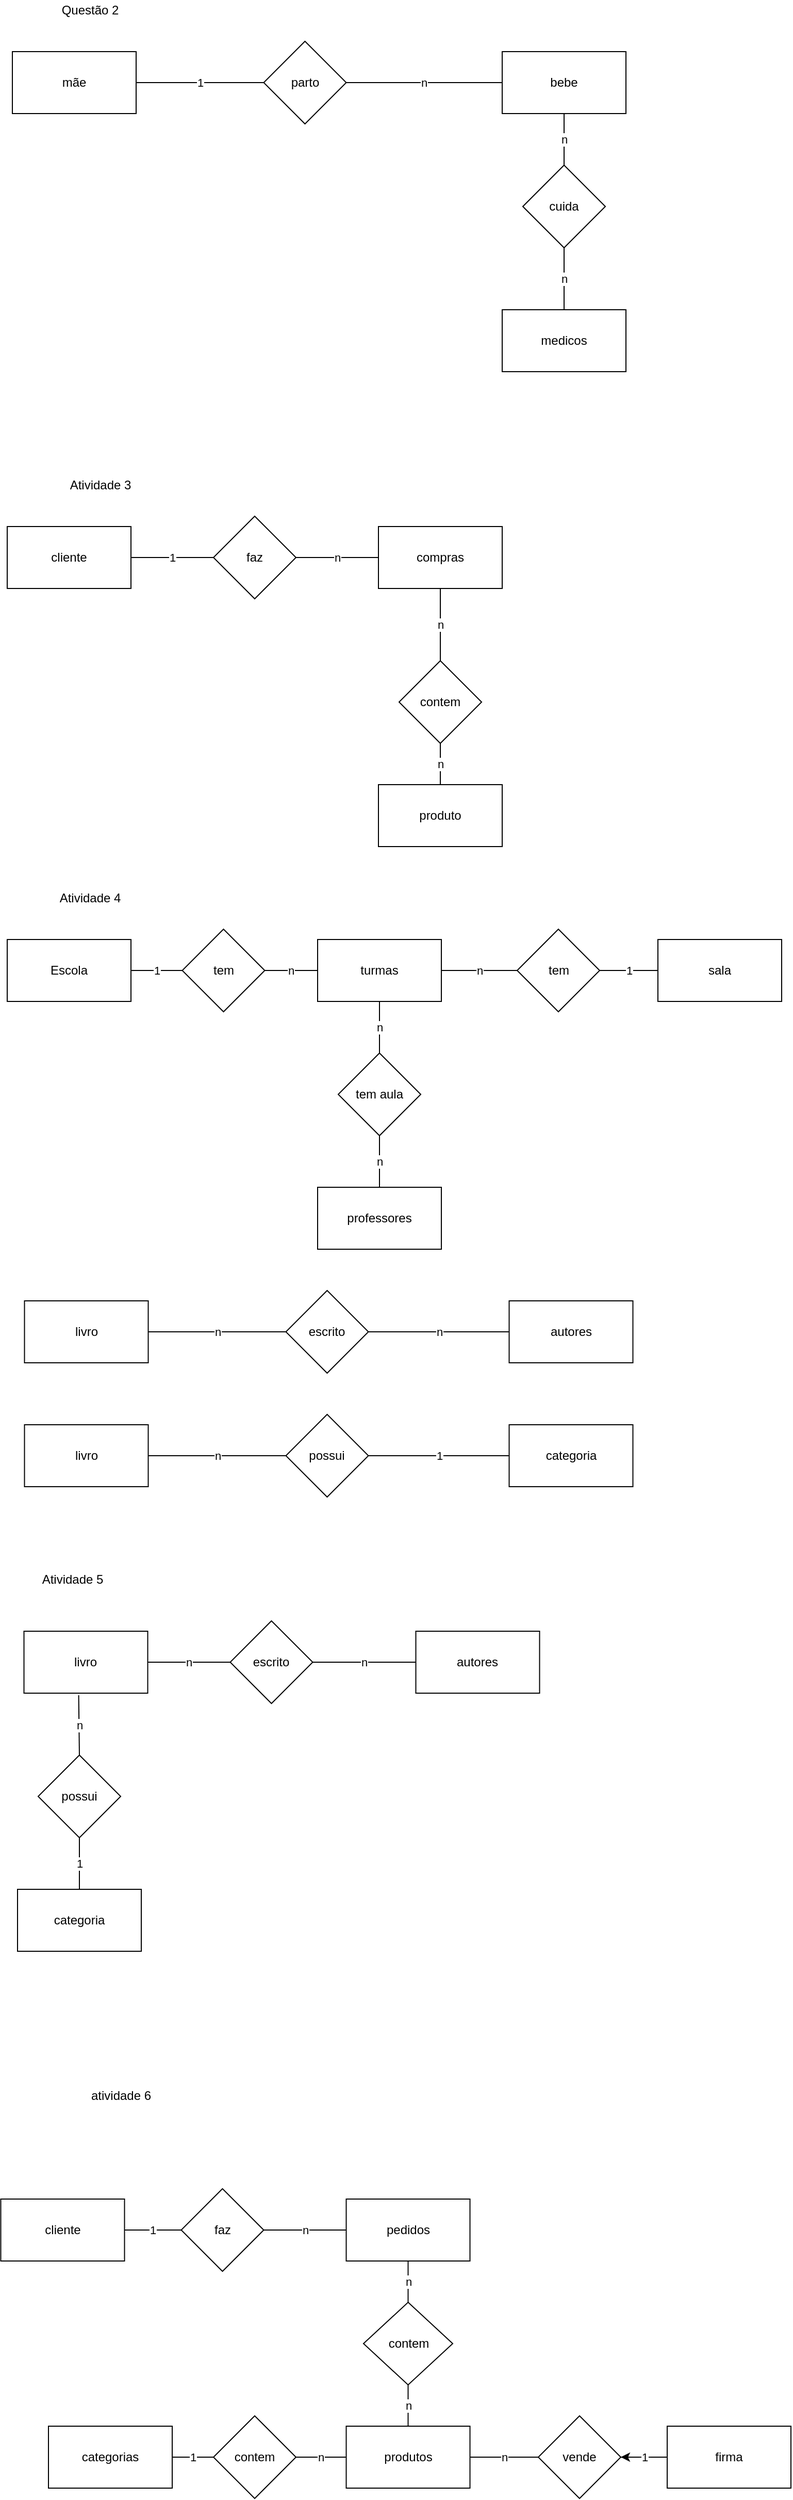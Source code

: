 <mxfile version="13.5.5" type="github">
  <diagram id="w2r-ZYbkxM-OtNSrUkWs" name="Page-1">
    <mxGraphModel dx="862" dy="1651" grid="1" gridSize="10" guides="1" tooltips="1" connect="1" arrows="1" fold="1" page="1" pageScale="1" pageWidth="827" pageHeight="1169" math="0" shadow="0">
      <root>
        <mxCell id="0" />
        <mxCell id="1" parent="0" />
        <mxCell id="siOsUkltjjiD13jDmhsd-1" value="mãe" style="rounded=0;whiteSpace=wrap;html=1;" vertex="1" parent="1">
          <mxGeometry x="125" y="-30" width="120" height="60" as="geometry" />
        </mxCell>
        <mxCell id="siOsUkltjjiD13jDmhsd-2" value="bebe" style="rounded=0;whiteSpace=wrap;html=1;" vertex="1" parent="1">
          <mxGeometry x="600" y="-30" width="120" height="60" as="geometry" />
        </mxCell>
        <mxCell id="siOsUkltjjiD13jDmhsd-3" value="n" style="endArrow=none;html=1;exitX=1;exitY=0.5;exitDx=0;exitDy=0;entryX=0;entryY=0.5;entryDx=0;entryDy=0;" edge="1" parent="1" source="siOsUkltjjiD13jDmhsd-4" target="siOsUkltjjiD13jDmhsd-2">
          <mxGeometry width="50" height="50" relative="1" as="geometry">
            <mxPoint x="400" y="165" as="sourcePoint" />
            <mxPoint x="450" y="115" as="targetPoint" />
          </mxGeometry>
        </mxCell>
        <mxCell id="siOsUkltjjiD13jDmhsd-4" value="parto" style="rhombus;whiteSpace=wrap;html=1;" vertex="1" parent="1">
          <mxGeometry x="368.75" y="-40" width="80" height="80" as="geometry" />
        </mxCell>
        <mxCell id="siOsUkltjjiD13jDmhsd-5" value="1" style="endArrow=none;html=1;exitX=1;exitY=0.5;exitDx=0;exitDy=0;entryX=0;entryY=0.5;entryDx=0;entryDy=0;" edge="1" parent="1" source="siOsUkltjjiD13jDmhsd-1" target="siOsUkltjjiD13jDmhsd-4">
          <mxGeometry width="50" height="50" relative="1" as="geometry">
            <mxPoint x="240" y="140" as="sourcePoint" />
            <mxPoint x="590" y="140" as="targetPoint" />
          </mxGeometry>
        </mxCell>
        <mxCell id="siOsUkltjjiD13jDmhsd-6" value="medicos" style="rounded=0;whiteSpace=wrap;html=1;" vertex="1" parent="1">
          <mxGeometry x="600" y="220" width="120" height="60" as="geometry" />
        </mxCell>
        <mxCell id="siOsUkltjjiD13jDmhsd-9" value="cuida" style="rhombus;whiteSpace=wrap;html=1;" vertex="1" parent="1">
          <mxGeometry x="620" y="80" width="80" height="80" as="geometry" />
        </mxCell>
        <mxCell id="siOsUkltjjiD13jDmhsd-11" value="Questão 2" style="text;html=1;align=center;verticalAlign=middle;resizable=0;points=[];autosize=1;" vertex="1" parent="1">
          <mxGeometry x="165.25" y="-80" width="70" height="20" as="geometry" />
        </mxCell>
        <mxCell id="siOsUkltjjiD13jDmhsd-12" value="Atividade 3&lt;br&gt;" style="text;html=1;align=center;verticalAlign=middle;resizable=0;points=[];autosize=1;" vertex="1" parent="1">
          <mxGeometry x="175" y="380" width="70" height="20" as="geometry" />
        </mxCell>
        <mxCell id="siOsUkltjjiD13jDmhsd-13" value="cliente" style="rounded=0;whiteSpace=wrap;html=1;" vertex="1" parent="1">
          <mxGeometry x="120" y="430" width="120" height="60" as="geometry" />
        </mxCell>
        <mxCell id="siOsUkltjjiD13jDmhsd-14" value="compras" style="rounded=0;whiteSpace=wrap;html=1;" vertex="1" parent="1">
          <mxGeometry x="480" y="430" width="120" height="60" as="geometry" />
        </mxCell>
        <mxCell id="siOsUkltjjiD13jDmhsd-15" value="n" style="endArrow=none;html=1;exitX=1;exitY=0.5;exitDx=0;exitDy=0;entryX=0;entryY=0.5;entryDx=0;entryDy=0;" edge="1" parent="1" source="siOsUkltjjiD13jDmhsd-16" target="siOsUkltjjiD13jDmhsd-14">
          <mxGeometry width="50" height="50" relative="1" as="geometry">
            <mxPoint x="400" y="485" as="sourcePoint" />
            <mxPoint x="450" y="435" as="targetPoint" />
          </mxGeometry>
        </mxCell>
        <mxCell id="siOsUkltjjiD13jDmhsd-16" value="faz" style="rhombus;whiteSpace=wrap;html=1;" vertex="1" parent="1">
          <mxGeometry x="320" y="420" width="80" height="80" as="geometry" />
        </mxCell>
        <mxCell id="siOsUkltjjiD13jDmhsd-17" value="1" style="endArrow=none;html=1;exitX=1;exitY=0.5;exitDx=0;exitDy=0;entryX=0;entryY=0.5;entryDx=0;entryDy=0;" edge="1" parent="1" source="siOsUkltjjiD13jDmhsd-13" target="siOsUkltjjiD13jDmhsd-16">
          <mxGeometry width="50" height="50" relative="1" as="geometry">
            <mxPoint x="240" y="460" as="sourcePoint" />
            <mxPoint x="590" y="460" as="targetPoint" />
          </mxGeometry>
        </mxCell>
        <mxCell id="siOsUkltjjiD13jDmhsd-18" value="produto" style="rounded=0;whiteSpace=wrap;html=1;" vertex="1" parent="1">
          <mxGeometry x="480" y="680" width="120" height="60" as="geometry" />
        </mxCell>
        <mxCell id="siOsUkltjjiD13jDmhsd-20" value="n" style="endArrow=none;html=1;entryX=0.5;entryY=1;entryDx=0;entryDy=0;" edge="1" parent="1" source="siOsUkltjjiD13jDmhsd-21" target="siOsUkltjjiD13jDmhsd-14">
          <mxGeometry width="50" height="50" relative="1" as="geometry">
            <mxPoint x="400" y="605" as="sourcePoint" />
            <mxPoint x="620" y="570" as="targetPoint" />
          </mxGeometry>
        </mxCell>
        <mxCell id="siOsUkltjjiD13jDmhsd-21" value="contem" style="rhombus;whiteSpace=wrap;html=1;" vertex="1" parent="1">
          <mxGeometry x="500" y="560" width="80" height="80" as="geometry" />
        </mxCell>
        <mxCell id="siOsUkltjjiD13jDmhsd-22" value="n" style="endArrow=none;html=1;exitX=0.5;exitY=0;exitDx=0;exitDy=0;entryX=0.5;entryY=1;entryDx=0;entryDy=0;" edge="1" parent="1" source="siOsUkltjjiD13jDmhsd-18" target="siOsUkltjjiD13jDmhsd-21">
          <mxGeometry x="0.004" width="50" height="50" relative="1" as="geometry">
            <mxPoint x="240" y="580" as="sourcePoint" />
            <mxPoint x="590" y="580" as="targetPoint" />
            <mxPoint as="offset" />
          </mxGeometry>
        </mxCell>
        <mxCell id="siOsUkltjjiD13jDmhsd-23" value="Atividade 4&lt;br&gt;" style="text;html=1;align=center;verticalAlign=middle;resizable=0;points=[];autosize=1;" vertex="1" parent="1">
          <mxGeometry x="165.25" y="780" width="70" height="20" as="geometry" />
        </mxCell>
        <mxCell id="siOsUkltjjiD13jDmhsd-24" value="Escola" style="rounded=0;whiteSpace=wrap;html=1;" vertex="1" parent="1">
          <mxGeometry x="120" y="830" width="120" height="60" as="geometry" />
        </mxCell>
        <mxCell id="siOsUkltjjiD13jDmhsd-25" value="turmas" style="rounded=0;whiteSpace=wrap;html=1;" vertex="1" parent="1">
          <mxGeometry x="421" y="830" width="120" height="60" as="geometry" />
        </mxCell>
        <mxCell id="siOsUkltjjiD13jDmhsd-26" value="n" style="endArrow=none;html=1;exitX=1;exitY=0.5;exitDx=0;exitDy=0;entryX=0;entryY=0.5;entryDx=0;entryDy=0;" edge="1" parent="1" source="siOsUkltjjiD13jDmhsd-27" target="siOsUkltjjiD13jDmhsd-25">
          <mxGeometry width="50" height="50" relative="1" as="geometry">
            <mxPoint x="400" y="885" as="sourcePoint" />
            <mxPoint x="450" y="835" as="targetPoint" />
          </mxGeometry>
        </mxCell>
        <mxCell id="siOsUkltjjiD13jDmhsd-27" value="tem" style="rhombus;whiteSpace=wrap;html=1;" vertex="1" parent="1">
          <mxGeometry x="289.75" y="820" width="80" height="80" as="geometry" />
        </mxCell>
        <mxCell id="siOsUkltjjiD13jDmhsd-28" value="1" style="endArrow=none;html=1;exitX=1;exitY=0.5;exitDx=0;exitDy=0;entryX=0;entryY=0.5;entryDx=0;entryDy=0;" edge="1" parent="1" source="siOsUkltjjiD13jDmhsd-24" target="siOsUkltjjiD13jDmhsd-27">
          <mxGeometry width="50" height="50" relative="1" as="geometry">
            <mxPoint x="240" y="860" as="sourcePoint" />
            <mxPoint x="590" y="860" as="targetPoint" />
          </mxGeometry>
        </mxCell>
        <mxCell id="siOsUkltjjiD13jDmhsd-30" value="professores" style="rounded=0;whiteSpace=wrap;html=1;" vertex="1" parent="1">
          <mxGeometry x="421" y="1070" width="120" height="60" as="geometry" />
        </mxCell>
        <mxCell id="siOsUkltjjiD13jDmhsd-31" value="n" style="endArrow=none;html=1;exitX=0.5;exitY=1;exitDx=0;exitDy=0;entryX=0.5;entryY=0;entryDx=0;entryDy=0;" edge="1" parent="1" source="siOsUkltjjiD13jDmhsd-32" target="siOsUkltjjiD13jDmhsd-30">
          <mxGeometry width="50" height="50" relative="1" as="geometry">
            <mxPoint x="394.75" y="1205" as="sourcePoint" />
            <mxPoint x="444.75" y="1155" as="targetPoint" />
          </mxGeometry>
        </mxCell>
        <mxCell id="siOsUkltjjiD13jDmhsd-32" value="tem aula" style="rhombus;whiteSpace=wrap;html=1;" vertex="1" parent="1">
          <mxGeometry x="441" y="940" width="80" height="80" as="geometry" />
        </mxCell>
        <mxCell id="siOsUkltjjiD13jDmhsd-33" value="n" style="endArrow=none;html=1;exitX=0.5;exitY=1;exitDx=0;exitDy=0;entryX=0.5;entryY=0;entryDx=0;entryDy=0;" edge="1" parent="1" source="siOsUkltjjiD13jDmhsd-25" target="siOsUkltjjiD13jDmhsd-32">
          <mxGeometry width="50" height="50" relative="1" as="geometry">
            <mxPoint x="234.75" y="1180" as="sourcePoint" />
            <mxPoint x="584.75" y="1180" as="targetPoint" />
          </mxGeometry>
        </mxCell>
        <mxCell id="siOsUkltjjiD13jDmhsd-40" value="sala" style="rounded=0;whiteSpace=wrap;html=1;" vertex="1" parent="1">
          <mxGeometry x="751" y="830" width="120" height="60" as="geometry" />
        </mxCell>
        <mxCell id="siOsUkltjjiD13jDmhsd-41" value="1" style="endArrow=none;html=1;exitX=1;exitY=0.5;exitDx=0;exitDy=0;entryX=0;entryY=0.5;entryDx=0;entryDy=0;" edge="1" parent="1" source="siOsUkltjjiD13jDmhsd-42" target="siOsUkltjjiD13jDmhsd-40">
          <mxGeometry width="50" height="50" relative="1" as="geometry">
            <mxPoint x="641" y="885" as="sourcePoint" />
            <mxPoint x="691" y="835" as="targetPoint" />
          </mxGeometry>
        </mxCell>
        <mxCell id="siOsUkltjjiD13jDmhsd-42" value="tem" style="rhombus;whiteSpace=wrap;html=1;" vertex="1" parent="1">
          <mxGeometry x="614.5" y="820" width="80" height="80" as="geometry" />
        </mxCell>
        <mxCell id="siOsUkltjjiD13jDmhsd-43" value="n" style="endArrow=none;html=1;entryX=0;entryY=0.5;entryDx=0;entryDy=0;" edge="1" parent="1" target="siOsUkltjjiD13jDmhsd-42">
          <mxGeometry width="50" height="50" relative="1" as="geometry">
            <mxPoint x="541" y="860" as="sourcePoint" />
            <mxPoint x="831" y="860" as="targetPoint" />
          </mxGeometry>
        </mxCell>
        <mxCell id="siOsUkltjjiD13jDmhsd-44" value="livro" style="rounded=0;whiteSpace=wrap;html=1;" vertex="1" parent="1">
          <mxGeometry x="136.25" y="1500" width="120" height="60" as="geometry" />
        </mxCell>
        <mxCell id="siOsUkltjjiD13jDmhsd-45" value="autores" style="rounded=0;whiteSpace=wrap;html=1;" vertex="1" parent="1">
          <mxGeometry x="516.25" y="1500" width="120" height="60" as="geometry" />
        </mxCell>
        <mxCell id="siOsUkltjjiD13jDmhsd-46" value="n" style="endArrow=none;html=1;exitX=1;exitY=0.5;exitDx=0;exitDy=0;entryX=0;entryY=0.5;entryDx=0;entryDy=0;" edge="1" parent="1" source="siOsUkltjjiD13jDmhsd-47" target="siOsUkltjjiD13jDmhsd-45">
          <mxGeometry width="50" height="50" relative="1" as="geometry">
            <mxPoint x="416.25" y="1555" as="sourcePoint" />
            <mxPoint x="466.25" y="1505" as="targetPoint" />
          </mxGeometry>
        </mxCell>
        <mxCell id="siOsUkltjjiD13jDmhsd-47" value="escrito" style="rhombus;whiteSpace=wrap;html=1;" vertex="1" parent="1">
          <mxGeometry x="336.25" y="1490" width="80" height="80" as="geometry" />
        </mxCell>
        <mxCell id="siOsUkltjjiD13jDmhsd-48" value="n" style="endArrow=none;html=1;exitX=1;exitY=0.5;exitDx=0;exitDy=0;entryX=0;entryY=0.5;entryDx=0;entryDy=0;" edge="1" parent="1" source="siOsUkltjjiD13jDmhsd-44" target="siOsUkltjjiD13jDmhsd-47">
          <mxGeometry width="50" height="50" relative="1" as="geometry">
            <mxPoint x="256.25" y="1530" as="sourcePoint" />
            <mxPoint x="606.25" y="1530" as="targetPoint" />
          </mxGeometry>
        </mxCell>
        <mxCell id="siOsUkltjjiD13jDmhsd-50" value="categoria" style="rounded=0;whiteSpace=wrap;html=1;" vertex="1" parent="1">
          <mxGeometry x="130" y="1750" width="120" height="60" as="geometry" />
        </mxCell>
        <mxCell id="siOsUkltjjiD13jDmhsd-51" value="1" style="endArrow=none;html=1;exitX=0.5;exitY=1;exitDx=0;exitDy=0;entryX=0.5;entryY=0;entryDx=0;entryDy=0;" edge="1" parent="1" source="siOsUkltjjiD13jDmhsd-52" target="siOsUkltjjiD13jDmhsd-50">
          <mxGeometry width="50" height="50" relative="1" as="geometry">
            <mxPoint x="416.25" y="1675" as="sourcePoint" />
            <mxPoint x="466.25" y="1625" as="targetPoint" />
          </mxGeometry>
        </mxCell>
        <mxCell id="siOsUkltjjiD13jDmhsd-52" value="possui" style="rhombus;whiteSpace=wrap;html=1;" vertex="1" parent="1">
          <mxGeometry x="150" y="1620" width="80" height="80" as="geometry" />
        </mxCell>
        <mxCell id="siOsUkltjjiD13jDmhsd-53" value="n" style="endArrow=none;html=1;exitX=0.442;exitY=1.033;exitDx=0;exitDy=0;entryX=0.5;entryY=0;entryDx=0;entryDy=0;exitPerimeter=0;" edge="1" parent="1" source="siOsUkltjjiD13jDmhsd-44" target="siOsUkltjjiD13jDmhsd-52">
          <mxGeometry width="50" height="50" relative="1" as="geometry">
            <mxPoint x="256.25" y="1650" as="sourcePoint" />
            <mxPoint x="606.25" y="1650" as="targetPoint" />
          </mxGeometry>
        </mxCell>
        <mxCell id="siOsUkltjjiD13jDmhsd-59" value="Atividade 5" style="text;html=1;align=center;verticalAlign=middle;resizable=0;points=[];autosize=1;" vertex="1" parent="1">
          <mxGeometry x="148.25" y="1440" width="70" height="20" as="geometry" />
        </mxCell>
        <mxCell id="siOsUkltjjiD13jDmhsd-60" value="cliente" style="rounded=0;whiteSpace=wrap;html=1;" vertex="1" parent="1">
          <mxGeometry x="113.75" y="2050" width="120" height="60" as="geometry" />
        </mxCell>
        <mxCell id="siOsUkltjjiD13jDmhsd-61" value="pedidos" style="rounded=0;whiteSpace=wrap;html=1;" vertex="1" parent="1">
          <mxGeometry x="448.75" y="2050" width="120" height="60" as="geometry" />
        </mxCell>
        <mxCell id="siOsUkltjjiD13jDmhsd-62" value="n" style="endArrow=none;html=1;exitX=1;exitY=0.5;exitDx=0;exitDy=0;entryX=0;entryY=0.5;entryDx=0;entryDy=0;" edge="1" parent="1" source="siOsUkltjjiD13jDmhsd-63" target="siOsUkltjjiD13jDmhsd-61">
          <mxGeometry width="50" height="50" relative="1" as="geometry">
            <mxPoint x="393.75" y="2105" as="sourcePoint" />
            <mxPoint x="443.75" y="2055" as="targetPoint" />
          </mxGeometry>
        </mxCell>
        <mxCell id="siOsUkltjjiD13jDmhsd-63" value="faz" style="rhombus;whiteSpace=wrap;html=1;" vertex="1" parent="1">
          <mxGeometry x="288.75" y="2040" width="80" height="80" as="geometry" />
        </mxCell>
        <mxCell id="siOsUkltjjiD13jDmhsd-64" value="1" style="endArrow=none;html=1;exitX=1;exitY=0.5;exitDx=0;exitDy=0;entryX=0;entryY=0.5;entryDx=0;entryDy=0;" edge="1" parent="1" source="siOsUkltjjiD13jDmhsd-60" target="siOsUkltjjiD13jDmhsd-63">
          <mxGeometry width="50" height="50" relative="1" as="geometry">
            <mxPoint x="233.75" y="2080" as="sourcePoint" />
            <mxPoint x="583.75" y="2080" as="targetPoint" />
          </mxGeometry>
        </mxCell>
        <mxCell id="siOsUkltjjiD13jDmhsd-66" value="produtos" style="rounded=0;whiteSpace=wrap;html=1;" vertex="1" parent="1">
          <mxGeometry x="448.75" y="2270" width="120" height="60" as="geometry" />
        </mxCell>
        <mxCell id="siOsUkltjjiD13jDmhsd-67" value="n" style="endArrow=none;html=1;exitX=0.5;exitY=1;exitDx=0;exitDy=0;entryX=0.5;entryY=0;entryDx=0;entryDy=0;" edge="1" parent="1" source="siOsUkltjjiD13jDmhsd-68" target="siOsUkltjjiD13jDmhsd-66">
          <mxGeometry width="50" height="50" relative="1" as="geometry">
            <mxPoint x="390" y="2455" as="sourcePoint" />
            <mxPoint x="440" y="2405" as="targetPoint" />
          </mxGeometry>
        </mxCell>
        <mxCell id="siOsUkltjjiD13jDmhsd-68" value="contem" style="rhombus;whiteSpace=wrap;html=1;" vertex="1" parent="1">
          <mxGeometry x="465.5" y="2150" width="86.5" height="80" as="geometry" />
        </mxCell>
        <mxCell id="siOsUkltjjiD13jDmhsd-69" value="n" style="endArrow=none;html=1;exitX=0.5;exitY=1;exitDx=0;exitDy=0;entryX=0.5;entryY=0;entryDx=0;entryDy=0;" edge="1" parent="1" source="siOsUkltjjiD13jDmhsd-61" target="siOsUkltjjiD13jDmhsd-68">
          <mxGeometry width="50" height="50" relative="1" as="geometry">
            <mxPoint x="230" y="2430" as="sourcePoint" />
            <mxPoint x="580" y="2430" as="targetPoint" />
          </mxGeometry>
        </mxCell>
        <mxCell id="siOsUkltjjiD13jDmhsd-73" value="n" style="endArrow=none;html=1;exitX=0.5;exitY=0;exitDx=0;exitDy=0;entryX=0.5;entryY=1;entryDx=0;entryDy=0;" edge="1" parent="1" source="siOsUkltjjiD13jDmhsd-6" target="siOsUkltjjiD13jDmhsd-9">
          <mxGeometry width="50" height="50" relative="1" as="geometry">
            <mxPoint x="420" y="120" as="sourcePoint" />
            <mxPoint x="470" y="70" as="targetPoint" />
          </mxGeometry>
        </mxCell>
        <mxCell id="siOsUkltjjiD13jDmhsd-74" value="n" style="endArrow=none;html=1;entryX=0.5;entryY=1;entryDx=0;entryDy=0;exitX=0.5;exitY=0;exitDx=0;exitDy=0;" edge="1" parent="1" source="siOsUkltjjiD13jDmhsd-9" target="siOsUkltjjiD13jDmhsd-2">
          <mxGeometry width="50" height="50" relative="1" as="geometry">
            <mxPoint x="420" y="120" as="sourcePoint" />
            <mxPoint x="470" y="70" as="targetPoint" />
          </mxGeometry>
        </mxCell>
        <mxCell id="siOsUkltjjiD13jDmhsd-75" value="atividade 6" style="text;html=1;align=center;verticalAlign=middle;resizable=0;points=[];autosize=1;" vertex="1" parent="1">
          <mxGeometry x="195" y="1940" width="70" height="20" as="geometry" />
        </mxCell>
        <mxCell id="siOsUkltjjiD13jDmhsd-78" value="contem" style="rhombus;whiteSpace=wrap;html=1;" vertex="1" parent="1">
          <mxGeometry x="320" y="2260" width="80" height="80" as="geometry" />
        </mxCell>
        <mxCell id="siOsUkltjjiD13jDmhsd-82" value="categorias" style="rounded=0;whiteSpace=wrap;html=1;" vertex="1" parent="1">
          <mxGeometry x="160" y="2270" width="120" height="60" as="geometry" />
        </mxCell>
        <mxCell id="siOsUkltjjiD13jDmhsd-84" value="1" style="endArrow=none;html=1;exitX=0;exitY=0.5;exitDx=0;exitDy=0;entryX=1;entryY=0.5;entryDx=0;entryDy=0;" edge="1" parent="1" source="siOsUkltjjiD13jDmhsd-78" target="siOsUkltjjiD13jDmhsd-82">
          <mxGeometry width="50" height="50" relative="1" as="geometry">
            <mxPoint x="460" y="2200" as="sourcePoint" />
            <mxPoint x="510" y="2150" as="targetPoint" />
          </mxGeometry>
        </mxCell>
        <mxCell id="siOsUkltjjiD13jDmhsd-85" value="n" style="endArrow=none;html=1;exitX=0;exitY=0.5;exitDx=0;exitDy=0;entryX=1;entryY=0.5;entryDx=0;entryDy=0;" edge="1" parent="1" source="siOsUkltjjiD13jDmhsd-66" target="siOsUkltjjiD13jDmhsd-78">
          <mxGeometry width="50" height="50" relative="1" as="geometry">
            <mxPoint x="460" y="2200" as="sourcePoint" />
            <mxPoint x="510" y="2150" as="targetPoint" />
          </mxGeometry>
        </mxCell>
        <mxCell id="siOsUkltjjiD13jDmhsd-102" value="" style="edgeStyle=orthogonalEdgeStyle;rounded=0;orthogonalLoop=1;jettySize=auto;html=1;" edge="1" parent="1" source="siOsUkltjjiD13jDmhsd-86" target="siOsUkltjjiD13jDmhsd-100">
          <mxGeometry relative="1" as="geometry" />
        </mxCell>
        <mxCell id="siOsUkltjjiD13jDmhsd-86" value="firma" style="rounded=0;whiteSpace=wrap;html=1;" vertex="1" parent="1">
          <mxGeometry x="760" y="2270" width="120" height="60" as="geometry" />
        </mxCell>
        <mxCell id="siOsUkltjjiD13jDmhsd-87" value="livro" style="rounded=0;whiteSpace=wrap;html=1;" vertex="1" parent="1">
          <mxGeometry x="136.75" y="1180" width="120" height="60" as="geometry" />
        </mxCell>
        <mxCell id="siOsUkltjjiD13jDmhsd-88" value="autores" style="rounded=0;whiteSpace=wrap;html=1;" vertex="1" parent="1">
          <mxGeometry x="606.75" y="1180" width="120" height="60" as="geometry" />
        </mxCell>
        <mxCell id="siOsUkltjjiD13jDmhsd-89" value="n" style="endArrow=none;html=1;exitX=1;exitY=0.5;exitDx=0;exitDy=0;entryX=0;entryY=0.5;entryDx=0;entryDy=0;" edge="1" parent="1" source="siOsUkltjjiD13jDmhsd-90" target="siOsUkltjjiD13jDmhsd-88">
          <mxGeometry width="50" height="50" relative="1" as="geometry">
            <mxPoint x="416.75" y="1235" as="sourcePoint" />
            <mxPoint x="466.75" y="1185" as="targetPoint" />
          </mxGeometry>
        </mxCell>
        <mxCell id="siOsUkltjjiD13jDmhsd-90" value="escrito" style="rhombus;whiteSpace=wrap;html=1;" vertex="1" parent="1">
          <mxGeometry x="390.25" y="1170" width="80" height="80" as="geometry" />
        </mxCell>
        <mxCell id="siOsUkltjjiD13jDmhsd-91" value="n" style="endArrow=none;html=1;exitX=1;exitY=0.5;exitDx=0;exitDy=0;entryX=0;entryY=0.5;entryDx=0;entryDy=0;" edge="1" parent="1" source="siOsUkltjjiD13jDmhsd-87" target="siOsUkltjjiD13jDmhsd-90">
          <mxGeometry width="50" height="50" relative="1" as="geometry">
            <mxPoint x="256.75" y="1210" as="sourcePoint" />
            <mxPoint x="606.75" y="1210" as="targetPoint" />
          </mxGeometry>
        </mxCell>
        <mxCell id="siOsUkltjjiD13jDmhsd-92" value="livro" style="rounded=0;whiteSpace=wrap;html=1;" vertex="1" parent="1">
          <mxGeometry x="136.75" y="1300" width="120" height="60" as="geometry" />
        </mxCell>
        <mxCell id="siOsUkltjjiD13jDmhsd-93" value="categoria" style="rounded=0;whiteSpace=wrap;html=1;" vertex="1" parent="1">
          <mxGeometry x="606.75" y="1300" width="120" height="60" as="geometry" />
        </mxCell>
        <mxCell id="siOsUkltjjiD13jDmhsd-94" value="1" style="endArrow=none;html=1;exitX=1;exitY=0.5;exitDx=0;exitDy=0;entryX=0;entryY=0.5;entryDx=0;entryDy=0;" edge="1" parent="1" source="siOsUkltjjiD13jDmhsd-95" target="siOsUkltjjiD13jDmhsd-93">
          <mxGeometry width="50" height="50" relative="1" as="geometry">
            <mxPoint x="416.75" y="1355" as="sourcePoint" />
            <mxPoint x="466.75" y="1305" as="targetPoint" />
          </mxGeometry>
        </mxCell>
        <mxCell id="siOsUkltjjiD13jDmhsd-95" value="possui" style="rhombus;whiteSpace=wrap;html=1;" vertex="1" parent="1">
          <mxGeometry x="390.25" y="1290" width="80" height="80" as="geometry" />
        </mxCell>
        <mxCell id="siOsUkltjjiD13jDmhsd-96" value="n" style="endArrow=none;html=1;exitX=1;exitY=0.5;exitDx=0;exitDy=0;entryX=0;entryY=0.5;entryDx=0;entryDy=0;" edge="1" parent="1" source="siOsUkltjjiD13jDmhsd-92" target="siOsUkltjjiD13jDmhsd-95">
          <mxGeometry width="50" height="50" relative="1" as="geometry">
            <mxPoint x="256.75" y="1330" as="sourcePoint" />
            <mxPoint x="606.75" y="1330" as="targetPoint" />
          </mxGeometry>
        </mxCell>
        <mxCell id="siOsUkltjjiD13jDmhsd-99" value="1" style="endArrow=none;html=1;exitX=1;exitY=0.5;exitDx=0;exitDy=0;entryX=0;entryY=0.5;entryDx=0;entryDy=0;" edge="1" parent="1" source="siOsUkltjjiD13jDmhsd-100" target="siOsUkltjjiD13jDmhsd-86">
          <mxGeometry width="50" height="50" relative="1" as="geometry">
            <mxPoint x="740" y="2325" as="sourcePoint" />
            <mxPoint x="795" y="2300" as="targetPoint" />
          </mxGeometry>
        </mxCell>
        <mxCell id="siOsUkltjjiD13jDmhsd-100" value="vende" style="rhombus;whiteSpace=wrap;html=1;" vertex="1" parent="1">
          <mxGeometry x="635" y="2260" width="80" height="80" as="geometry" />
        </mxCell>
        <mxCell id="siOsUkltjjiD13jDmhsd-101" value="n" style="endArrow=none;html=1;exitX=1;exitY=0.5;exitDx=0;exitDy=0;entryX=0;entryY=0.5;entryDx=0;entryDy=0;" edge="1" parent="1" target="siOsUkltjjiD13jDmhsd-100" source="siOsUkltjjiD13jDmhsd-66">
          <mxGeometry width="50" height="50" relative="1" as="geometry">
            <mxPoint x="580" y="2300" as="sourcePoint" />
            <mxPoint x="930" y="2300" as="targetPoint" />
          </mxGeometry>
        </mxCell>
      </root>
    </mxGraphModel>
  </diagram>
</mxfile>
